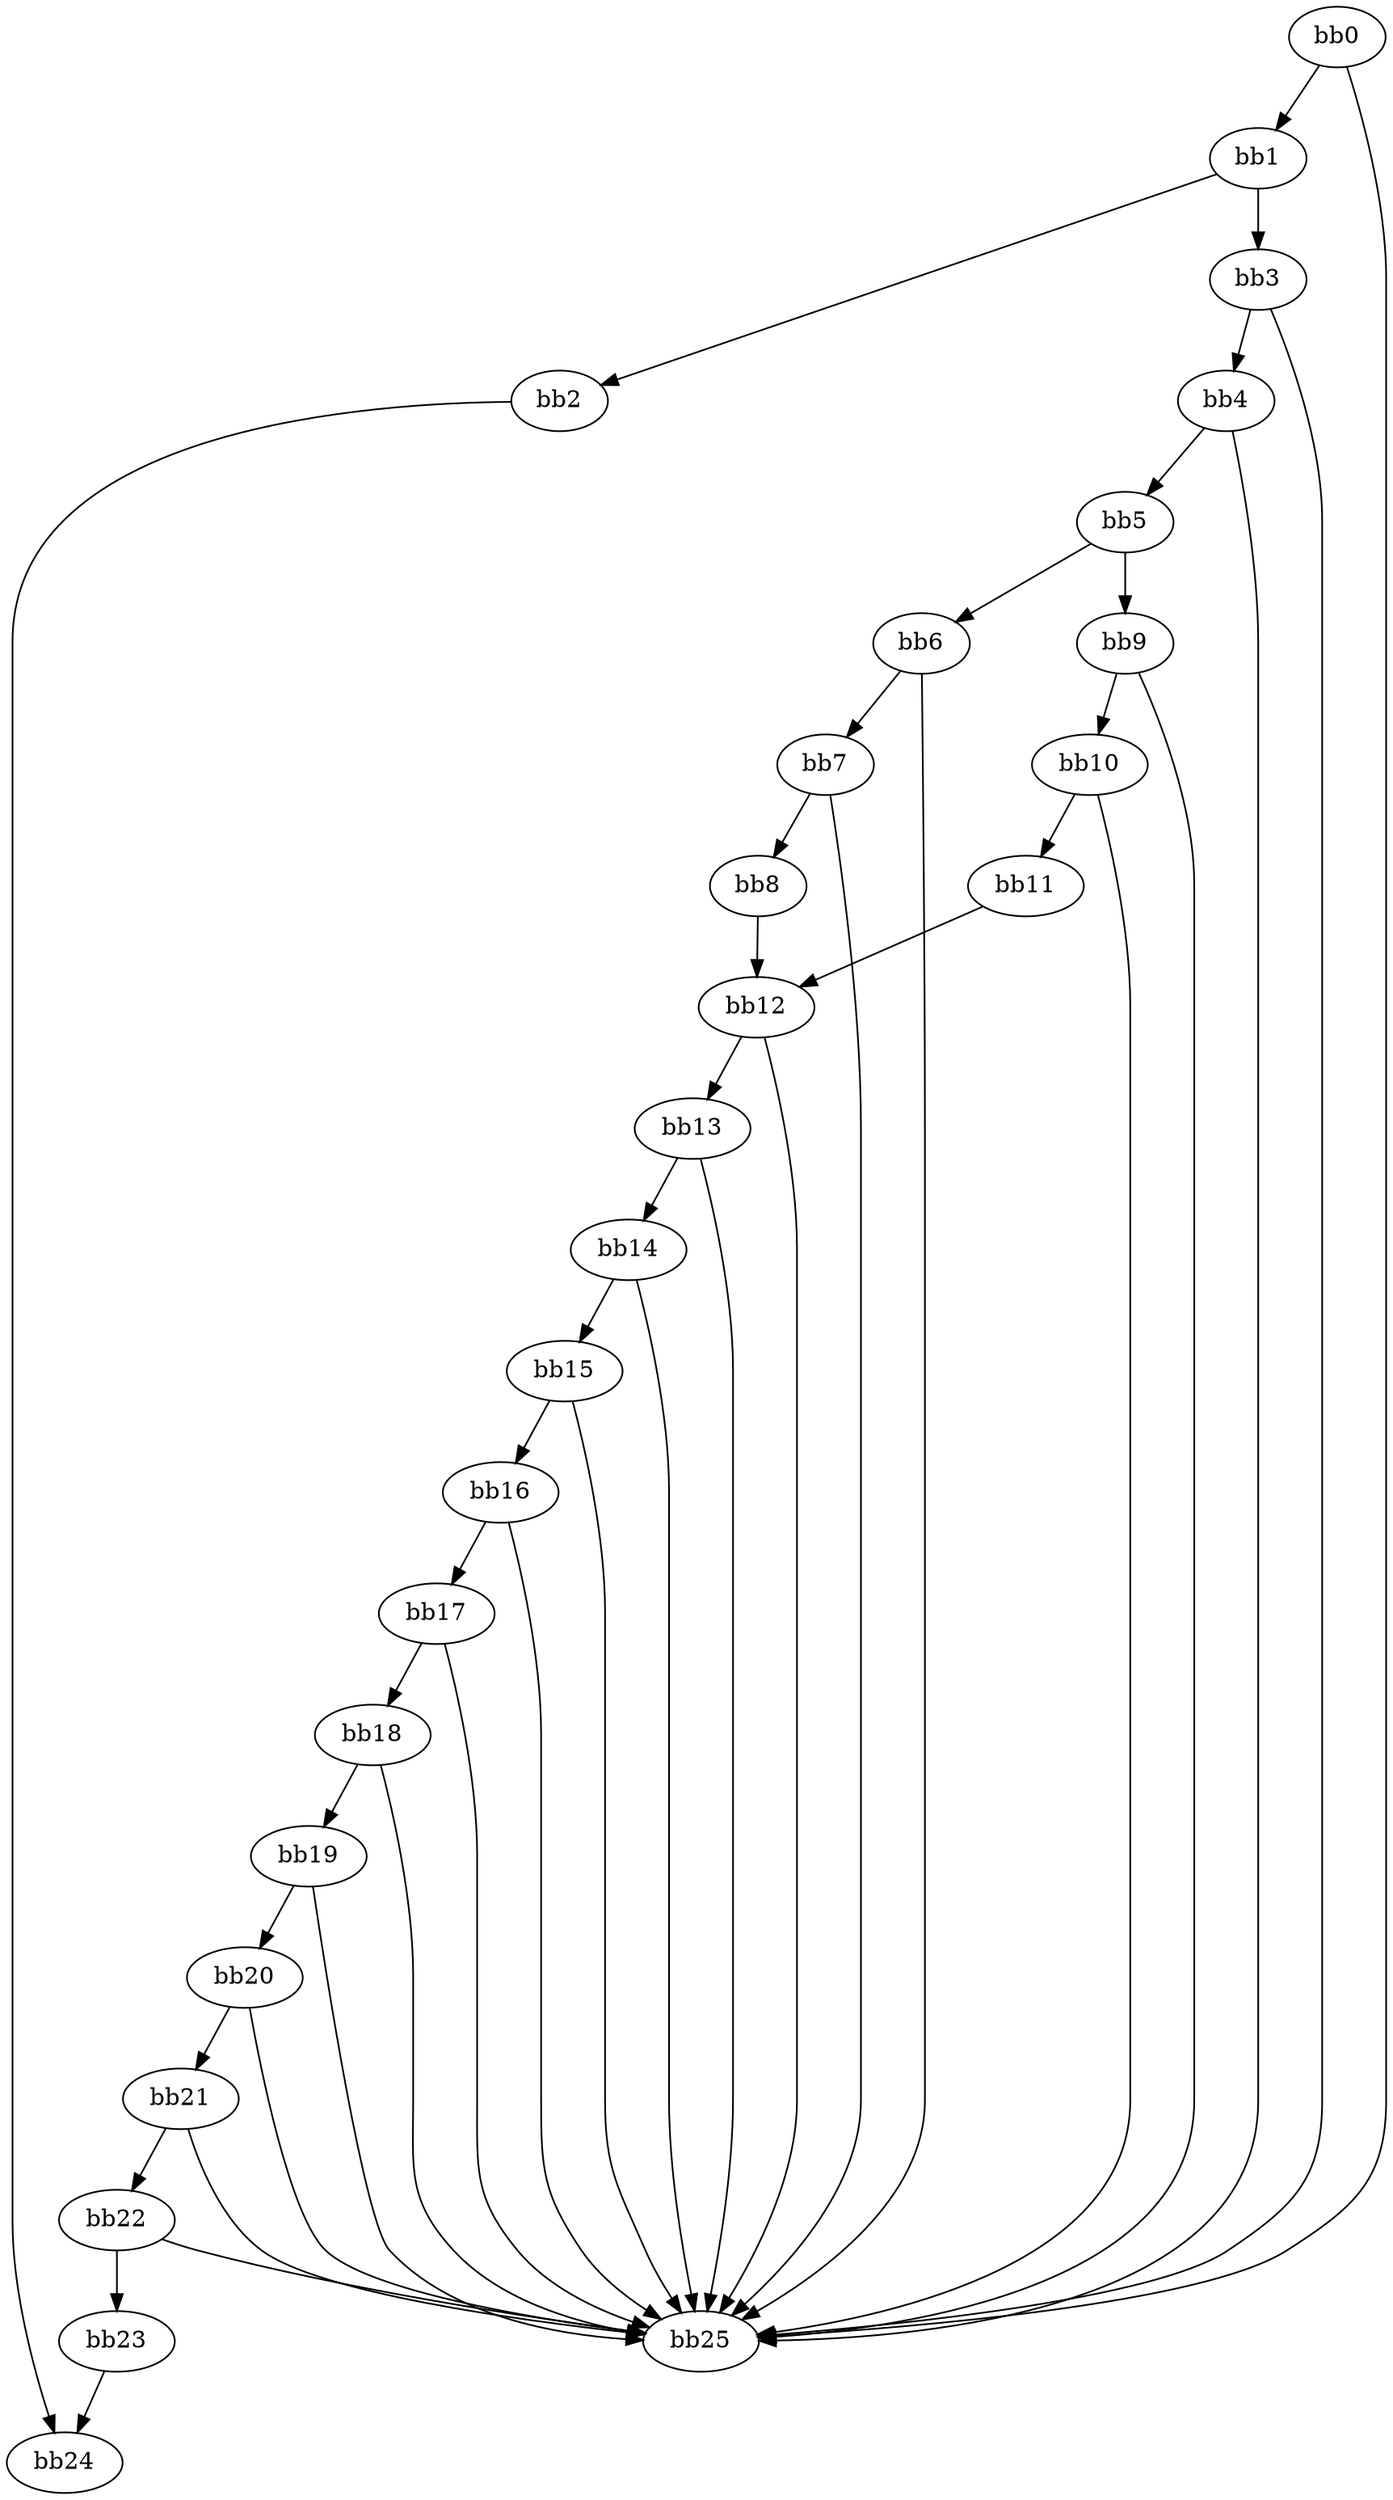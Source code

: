 digraph {
    0 [ label = "bb0\l" ]
    1 [ label = "bb1\l" ]
    2 [ label = "bb2\l" ]
    3 [ label = "bb3\l" ]
    4 [ label = "bb4\l" ]
    5 [ label = "bb5\l" ]
    6 [ label = "bb6\l" ]
    7 [ label = "bb7\l" ]
    8 [ label = "bb8\l" ]
    9 [ label = "bb9\l" ]
    10 [ label = "bb10\l" ]
    11 [ label = "bb11\l" ]
    12 [ label = "bb12\l" ]
    13 [ label = "bb13\l" ]
    14 [ label = "bb14\l" ]
    15 [ label = "bb15\l" ]
    16 [ label = "bb16\l" ]
    17 [ label = "bb17\l" ]
    18 [ label = "bb18\l" ]
    19 [ label = "bb19\l" ]
    20 [ label = "bb20\l" ]
    21 [ label = "bb21\l" ]
    22 [ label = "bb22\l" ]
    23 [ label = "bb23\l" ]
    24 [ label = "bb24\l" ]
    25 [ label = "bb25\l" ]
    0 -> 1 [ ]
    0 -> 25 [ ]
    1 -> 2 [ ]
    1 -> 3 [ ]
    2 -> 24 [ ]
    3 -> 4 [ ]
    3 -> 25 [ ]
    4 -> 5 [ ]
    4 -> 25 [ ]
    5 -> 6 [ ]
    5 -> 9 [ ]
    6 -> 7 [ ]
    6 -> 25 [ ]
    7 -> 8 [ ]
    7 -> 25 [ ]
    8 -> 12 [ ]
    9 -> 10 [ ]
    9 -> 25 [ ]
    10 -> 11 [ ]
    10 -> 25 [ ]
    11 -> 12 [ ]
    12 -> 13 [ ]
    12 -> 25 [ ]
    13 -> 14 [ ]
    13 -> 25 [ ]
    14 -> 15 [ ]
    14 -> 25 [ ]
    15 -> 16 [ ]
    15 -> 25 [ ]
    16 -> 17 [ ]
    16 -> 25 [ ]
    17 -> 18 [ ]
    17 -> 25 [ ]
    18 -> 19 [ ]
    18 -> 25 [ ]
    19 -> 20 [ ]
    19 -> 25 [ ]
    20 -> 21 [ ]
    20 -> 25 [ ]
    21 -> 22 [ ]
    21 -> 25 [ ]
    22 -> 23 [ ]
    22 -> 25 [ ]
    23 -> 24 [ ]
}

